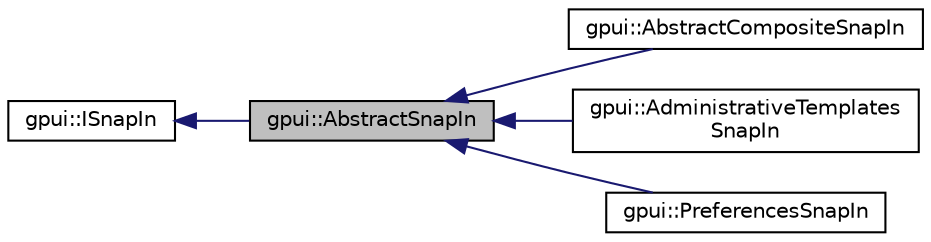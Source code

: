 digraph "gpui::AbstractSnapIn"
{
 // LATEX_PDF_SIZE
  edge [fontname="Helvetica",fontsize="10",labelfontname="Helvetica",labelfontsize="10"];
  node [fontname="Helvetica",fontsize="10",shape=record];
  rankdir="LR";
  Node1 [label="gpui::AbstractSnapIn",height=0.2,width=0.4,color="black", fillcolor="grey75", style="filled", fontcolor="black",tooltip="Adapts interface of a ISnapIn for a plugin."];
  Node2 -> Node1 [dir="back",color="midnightblue",fontsize="10",style="solid",fontname="Helvetica"];
  Node2 [label="gpui::ISnapIn",height=0.2,width=0.4,color="black", fillcolor="white", style="filled",URL="$classgpui_1_1_i_snap_in.html",tooltip="The ISnapIn interface is a base for all snap-ins in a system."];
  Node1 -> Node3 [dir="back",color="midnightblue",fontsize="10",style="solid",fontname="Helvetica"];
  Node3 [label="gpui::AbstractCompositeSnapIn",height=0.2,width=0.4,color="black", fillcolor="white", style="filled",URL="$classgpui_1_1_abstract_composite_snap_in.html",tooltip=" "];
  Node1 -> Node4 [dir="back",color="midnightblue",fontsize="10",style="solid",fontname="Helvetica"];
  Node4 [label="gpui::AdministrativeTemplates\lSnapIn",height=0.2,width=0.4,color="black", fillcolor="white", style="filled",URL="$classgpui_1_1_administrative_templates_snap_in.html",tooltip=" "];
  Node1 -> Node5 [dir="back",color="midnightblue",fontsize="10",style="solid",fontname="Helvetica"];
  Node5 [label="gpui::PreferencesSnapIn",height=0.2,width=0.4,color="black", fillcolor="white", style="filled",URL="$classgpui_1_1_preferences_snap_in.html",tooltip=" "];
}
